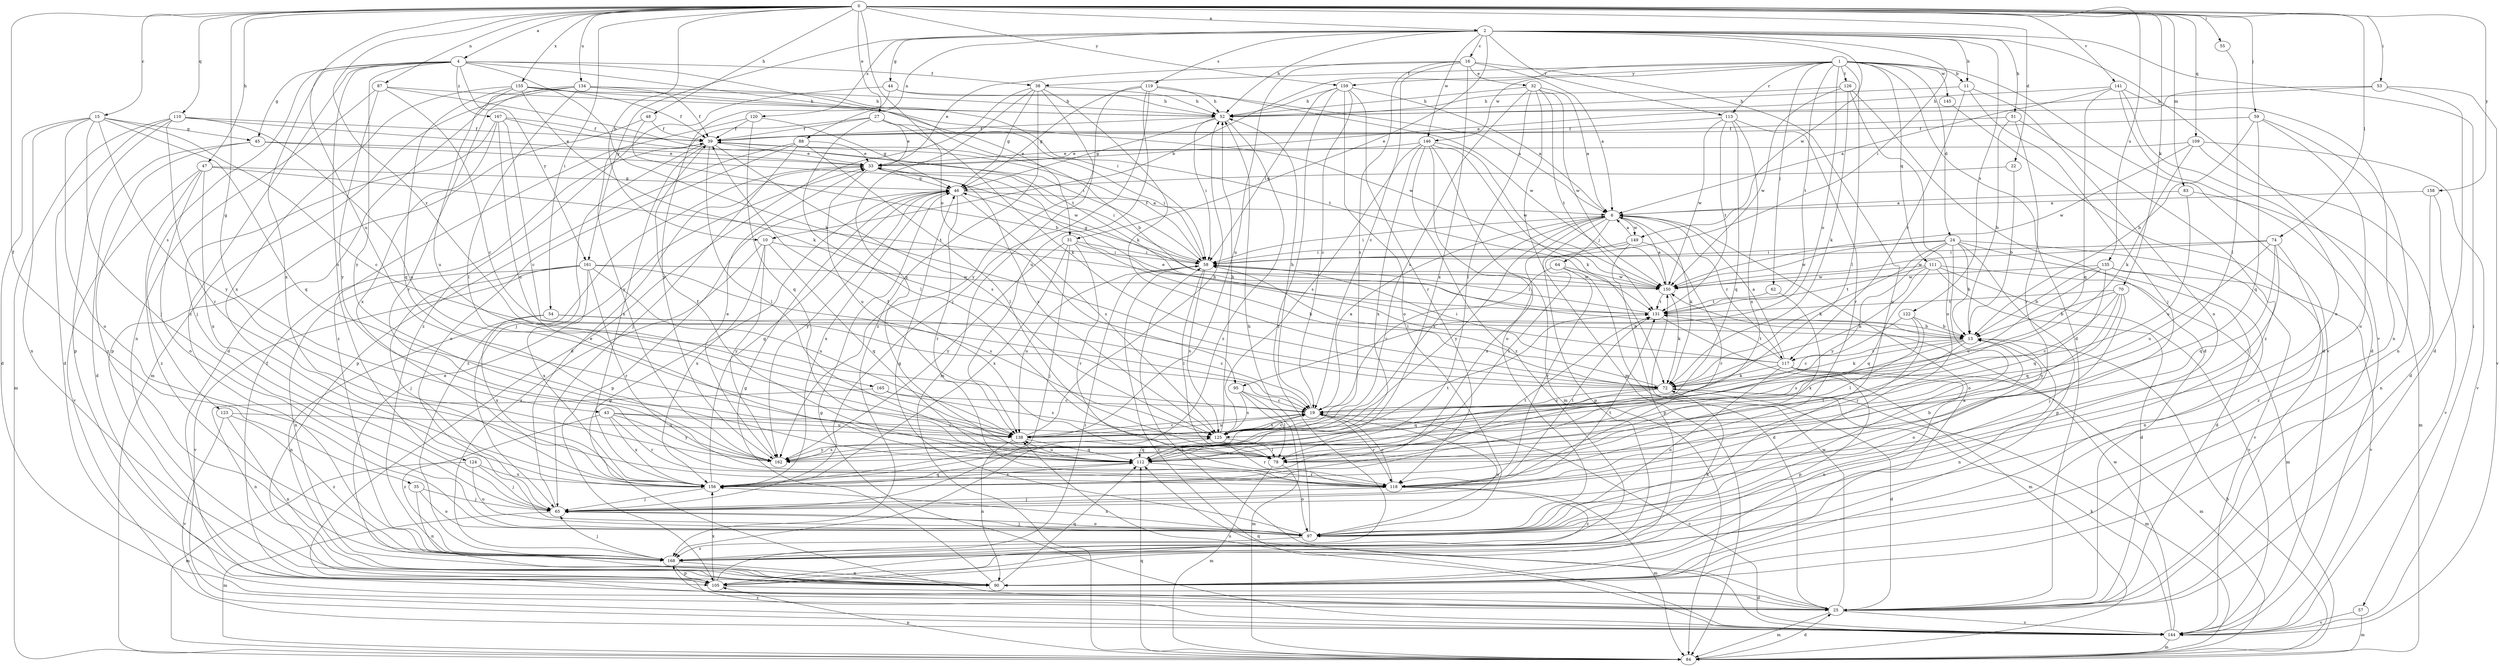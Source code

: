 strict digraph  {
0;
1;
2;
4;
6;
10;
11;
13;
15;
16;
19;
22;
24;
25;
27;
31;
32;
33;
35;
38;
39;
43;
44;
45;
46;
47;
48;
51;
52;
53;
54;
55;
57;
58;
59;
62;
64;
65;
70;
72;
74;
78;
83;
84;
87;
88;
90;
95;
97;
105;
109;
110;
111;
112;
113;
117;
118;
119;
120;
122;
123;
124;
125;
126;
131;
134;
135;
138;
141;
144;
145;
146;
149;
150;
155;
156;
158;
159;
161;
162;
165;
167;
168;
0 -> 2  [label=a];
0 -> 4  [label=a];
0 -> 10  [label=b];
0 -> 15  [label=c];
0 -> 22  [label=d];
0 -> 27  [label=e];
0 -> 35  [label=f];
0 -> 43  [label=g];
0 -> 47  [label=h];
0 -> 48  [label=h];
0 -> 53  [label=i];
0 -> 54  [label=i];
0 -> 55  [label=i];
0 -> 59  [label=j];
0 -> 70  [label=k];
0 -> 74  [label=l];
0 -> 83  [label=m];
0 -> 87  [label=n];
0 -> 95  [label=o];
0 -> 109  [label=q];
0 -> 110  [label=q];
0 -> 134  [label=u];
0 -> 135  [label=u];
0 -> 138  [label=u];
0 -> 141  [label=v];
0 -> 155  [label=x];
0 -> 158  [label=y];
0 -> 159  [label=y];
0 -> 165  [label=z];
1 -> 10  [label=b];
1 -> 11  [label=b];
1 -> 24  [label=d];
1 -> 25  [label=d];
1 -> 38  [label=f];
1 -> 62  [label=j];
1 -> 78  [label=l];
1 -> 95  [label=o];
1 -> 111  [label=q];
1 -> 113  [label=r];
1 -> 126  [label=t];
1 -> 131  [label=t];
1 -> 144  [label=v];
1 -> 145  [label=w];
1 -> 146  [label=w];
1 -> 159  [label=y];
2 -> 11  [label=b];
2 -> 16  [label=c];
2 -> 31  [label=e];
2 -> 44  [label=g];
2 -> 51  [label=h];
2 -> 52  [label=h];
2 -> 57  [label=i];
2 -> 58  [label=i];
2 -> 88  [label=n];
2 -> 113  [label=r];
2 -> 119  [label=s];
2 -> 120  [label=s];
2 -> 122  [label=s];
2 -> 144  [label=v];
2 -> 146  [label=w];
2 -> 149  [label=w];
2 -> 161  [label=y];
4 -> 31  [label=e];
4 -> 38  [label=f];
4 -> 45  [label=g];
4 -> 58  [label=i];
4 -> 72  [label=k];
4 -> 123  [label=s];
4 -> 124  [label=s];
4 -> 156  [label=x];
4 -> 161  [label=y];
4 -> 162  [label=y];
4 -> 167  [label=z];
4 -> 168  [label=z];
6 -> 58  [label=i];
6 -> 64  [label=j];
6 -> 72  [label=k];
6 -> 105  [label=p];
6 -> 117  [label=r];
6 -> 125  [label=s];
6 -> 149  [label=w];
6 -> 156  [label=x];
6 -> 162  [label=y];
10 -> 58  [label=i];
10 -> 112  [label=q];
10 -> 156  [label=x];
10 -> 162  [label=y];
10 -> 168  [label=z];
11 -> 52  [label=h];
11 -> 65  [label=j];
11 -> 97  [label=o];
11 -> 117  [label=r];
13 -> 72  [label=k];
13 -> 78  [label=l];
13 -> 90  [label=n];
13 -> 97  [label=o];
13 -> 117  [label=r];
13 -> 125  [label=s];
15 -> 19  [label=c];
15 -> 25  [label=d];
15 -> 45  [label=g];
15 -> 65  [label=j];
15 -> 90  [label=n];
15 -> 97  [label=o];
15 -> 112  [label=q];
15 -> 162  [label=y];
16 -> 6  [label=a];
16 -> 19  [label=c];
16 -> 32  [label=e];
16 -> 33  [label=e];
16 -> 97  [label=o];
16 -> 125  [label=s];
16 -> 138  [label=u];
16 -> 156  [label=x];
19 -> 6  [label=a];
19 -> 52  [label=h];
19 -> 97  [label=o];
19 -> 118  [label=r];
19 -> 125  [label=s];
19 -> 138  [label=u];
22 -> 13  [label=b];
22 -> 46  [label=g];
24 -> 13  [label=b];
24 -> 25  [label=d];
24 -> 58  [label=i];
24 -> 72  [label=k];
24 -> 97  [label=o];
24 -> 105  [label=p];
24 -> 144  [label=v];
24 -> 150  [label=w];
24 -> 162  [label=y];
25 -> 46  [label=g];
25 -> 84  [label=m];
25 -> 112  [label=q];
25 -> 144  [label=v];
25 -> 150  [label=w];
27 -> 13  [label=b];
27 -> 33  [label=e];
27 -> 39  [label=f];
27 -> 72  [label=k];
27 -> 78  [label=l];
27 -> 162  [label=y];
31 -> 58  [label=i];
31 -> 65  [label=j];
31 -> 72  [label=k];
31 -> 118  [label=r];
31 -> 156  [label=x];
31 -> 162  [label=y];
32 -> 6  [label=a];
32 -> 52  [label=h];
32 -> 78  [label=l];
32 -> 84  [label=m];
32 -> 125  [label=s];
32 -> 131  [label=t];
32 -> 150  [label=w];
33 -> 46  [label=g];
33 -> 58  [label=i];
33 -> 125  [label=s];
33 -> 138  [label=u];
33 -> 168  [label=z];
35 -> 65  [label=j];
35 -> 90  [label=n];
35 -> 97  [label=o];
38 -> 25  [label=d];
38 -> 46  [label=g];
38 -> 52  [label=h];
38 -> 72  [label=k];
38 -> 84  [label=m];
38 -> 112  [label=q];
38 -> 168  [label=z];
39 -> 33  [label=e];
39 -> 58  [label=i];
39 -> 65  [label=j];
39 -> 78  [label=l];
39 -> 125  [label=s];
39 -> 156  [label=x];
43 -> 118  [label=r];
43 -> 125  [label=s];
43 -> 138  [label=u];
43 -> 156  [label=x];
43 -> 162  [label=y];
43 -> 168  [label=z];
44 -> 6  [label=a];
44 -> 52  [label=h];
44 -> 162  [label=y];
44 -> 168  [label=z];
45 -> 25  [label=d];
45 -> 33  [label=e];
45 -> 150  [label=w];
45 -> 168  [label=z];
46 -> 6  [label=a];
46 -> 105  [label=p];
46 -> 118  [label=r];
46 -> 125  [label=s];
46 -> 156  [label=x];
46 -> 162  [label=y];
47 -> 46  [label=g];
47 -> 97  [label=o];
47 -> 131  [label=t];
47 -> 144  [label=v];
47 -> 156  [label=x];
47 -> 168  [label=z];
48 -> 13  [label=b];
48 -> 39  [label=f];
48 -> 105  [label=p];
51 -> 13  [label=b];
51 -> 39  [label=f];
51 -> 118  [label=r];
51 -> 168  [label=z];
52 -> 39  [label=f];
52 -> 46  [label=g];
52 -> 58  [label=i];
52 -> 168  [label=z];
53 -> 25  [label=d];
53 -> 33  [label=e];
53 -> 52  [label=h];
53 -> 144  [label=v];
54 -> 13  [label=b];
54 -> 19  [label=c];
54 -> 90  [label=n];
54 -> 156  [label=x];
55 -> 78  [label=l];
57 -> 84  [label=m];
57 -> 144  [label=v];
58 -> 39  [label=f];
58 -> 46  [label=g];
58 -> 78  [label=l];
58 -> 125  [label=s];
58 -> 138  [label=u];
58 -> 144  [label=v];
58 -> 150  [label=w];
59 -> 13  [label=b];
59 -> 39  [label=f];
59 -> 90  [label=n];
59 -> 97  [label=o];
59 -> 112  [label=q];
62 -> 131  [label=t];
62 -> 156  [label=x];
64 -> 19  [label=c];
64 -> 25  [label=d];
64 -> 118  [label=r];
64 -> 150  [label=w];
65 -> 33  [label=e];
65 -> 84  [label=m];
65 -> 97  [label=o];
65 -> 131  [label=t];
70 -> 13  [label=b];
70 -> 19  [label=c];
70 -> 65  [label=j];
70 -> 112  [label=q];
70 -> 131  [label=t];
70 -> 162  [label=y];
72 -> 19  [label=c];
72 -> 25  [label=d];
72 -> 58  [label=i];
72 -> 84  [label=m];
72 -> 112  [label=q];
74 -> 58  [label=i];
74 -> 78  [label=l];
74 -> 112  [label=q];
74 -> 138  [label=u];
74 -> 150  [label=w];
74 -> 168  [label=z];
78 -> 39  [label=f];
78 -> 84  [label=m];
78 -> 97  [label=o];
83 -> 6  [label=a];
83 -> 84  [label=m];
83 -> 138  [label=u];
84 -> 13  [label=b];
84 -> 25  [label=d];
84 -> 105  [label=p];
84 -> 112  [label=q];
87 -> 19  [label=c];
87 -> 52  [label=h];
87 -> 90  [label=n];
87 -> 131  [label=t];
87 -> 162  [label=y];
88 -> 33  [label=e];
88 -> 65  [label=j];
88 -> 78  [label=l];
88 -> 97  [label=o];
88 -> 105  [label=p];
90 -> 6  [label=a];
90 -> 33  [label=e];
90 -> 46  [label=g];
90 -> 112  [label=q];
95 -> 19  [label=c];
95 -> 78  [label=l];
95 -> 84  [label=m];
95 -> 125  [label=s];
97 -> 46  [label=g];
97 -> 52  [label=h];
97 -> 65  [label=j];
97 -> 156  [label=x];
97 -> 168  [label=z];
105 -> 25  [label=d];
105 -> 39  [label=f];
105 -> 58  [label=i];
105 -> 156  [label=x];
109 -> 25  [label=d];
109 -> 33  [label=e];
109 -> 72  [label=k];
109 -> 144  [label=v];
109 -> 150  [label=w];
110 -> 25  [label=d];
110 -> 33  [label=e];
110 -> 39  [label=f];
110 -> 84  [label=m];
110 -> 105  [label=p];
110 -> 118  [label=r];
110 -> 138  [label=u];
111 -> 25  [label=d];
111 -> 72  [label=k];
111 -> 84  [label=m];
111 -> 112  [label=q];
111 -> 131  [label=t];
111 -> 144  [label=v];
111 -> 150  [label=w];
112 -> 39  [label=f];
112 -> 118  [label=r];
112 -> 138  [label=u];
112 -> 156  [label=x];
113 -> 39  [label=f];
113 -> 112  [label=q];
113 -> 118  [label=r];
113 -> 131  [label=t];
113 -> 150  [label=w];
113 -> 156  [label=x];
117 -> 6  [label=a];
117 -> 33  [label=e];
117 -> 58  [label=i];
117 -> 72  [label=k];
117 -> 84  [label=m];
117 -> 90  [label=n];
117 -> 97  [label=o];
117 -> 105  [label=p];
117 -> 131  [label=t];
118 -> 13  [label=b];
118 -> 19  [label=c];
118 -> 65  [label=j];
118 -> 84  [label=m];
118 -> 131  [label=t];
118 -> 168  [label=z];
119 -> 46  [label=g];
119 -> 52  [label=h];
119 -> 65  [label=j];
119 -> 138  [label=u];
119 -> 150  [label=w];
119 -> 162  [label=y];
120 -> 39  [label=f];
120 -> 46  [label=g];
120 -> 112  [label=q];
120 -> 168  [label=z];
122 -> 13  [label=b];
122 -> 19  [label=c];
122 -> 78  [label=l];
122 -> 118  [label=r];
123 -> 90  [label=n];
123 -> 138  [label=u];
123 -> 144  [label=v];
123 -> 168  [label=z];
124 -> 65  [label=j];
124 -> 84  [label=m];
124 -> 97  [label=o];
124 -> 156  [label=x];
125 -> 19  [label=c];
125 -> 52  [label=h];
125 -> 78  [label=l];
125 -> 112  [label=q];
125 -> 118  [label=r];
125 -> 162  [label=y];
126 -> 25  [label=d];
126 -> 52  [label=h];
126 -> 72  [label=k];
126 -> 97  [label=o];
126 -> 150  [label=w];
131 -> 13  [label=b];
131 -> 58  [label=i];
131 -> 84  [label=m];
134 -> 25  [label=d];
134 -> 39  [label=f];
134 -> 52  [label=h];
134 -> 78  [label=l];
134 -> 84  [label=m];
134 -> 118  [label=r];
134 -> 131  [label=t];
135 -> 13  [label=b];
135 -> 90  [label=n];
135 -> 112  [label=q];
135 -> 138  [label=u];
135 -> 144  [label=v];
135 -> 150  [label=w];
138 -> 19  [label=c];
138 -> 52  [label=h];
138 -> 90  [label=n];
138 -> 112  [label=q];
141 -> 6  [label=a];
141 -> 25  [label=d];
141 -> 52  [label=h];
141 -> 90  [label=n];
141 -> 97  [label=o];
141 -> 112  [label=q];
144 -> 19  [label=c];
144 -> 46  [label=g];
144 -> 58  [label=i];
144 -> 72  [label=k];
144 -> 84  [label=m];
144 -> 138  [label=u];
144 -> 150  [label=w];
144 -> 168  [label=z];
145 -> 25  [label=d];
146 -> 33  [label=e];
146 -> 72  [label=k];
146 -> 84  [label=m];
146 -> 97  [label=o];
146 -> 125  [label=s];
146 -> 150  [label=w];
146 -> 156  [label=x];
146 -> 168  [label=z];
149 -> 6  [label=a];
149 -> 58  [label=i];
149 -> 78  [label=l];
149 -> 105  [label=p];
149 -> 118  [label=r];
150 -> 6  [label=a];
150 -> 72  [label=k];
150 -> 131  [label=t];
155 -> 39  [label=f];
155 -> 52  [label=h];
155 -> 72  [label=k];
155 -> 112  [label=q];
155 -> 138  [label=u];
155 -> 150  [label=w];
155 -> 156  [label=x];
156 -> 46  [label=g];
156 -> 65  [label=j];
156 -> 112  [label=q];
156 -> 131  [label=t];
158 -> 6  [label=a];
158 -> 90  [label=n];
158 -> 144  [label=v];
159 -> 6  [label=a];
159 -> 19  [label=c];
159 -> 52  [label=h];
159 -> 58  [label=i];
159 -> 97  [label=o];
159 -> 118  [label=r];
159 -> 168  [label=z];
161 -> 65  [label=j];
161 -> 90  [label=n];
161 -> 118  [label=r];
161 -> 125  [label=s];
161 -> 138  [label=u];
161 -> 144  [label=v];
161 -> 150  [label=w];
161 -> 156  [label=x];
162 -> 33  [label=e];
162 -> 125  [label=s];
162 -> 131  [label=t];
165 -> 19  [label=c];
165 -> 90  [label=n];
165 -> 125  [label=s];
167 -> 19  [label=c];
167 -> 39  [label=f];
167 -> 58  [label=i];
167 -> 65  [label=j];
167 -> 138  [label=u];
167 -> 156  [label=x];
168 -> 65  [label=j];
168 -> 72  [label=k];
168 -> 90  [label=n];
168 -> 105  [label=p];
}
